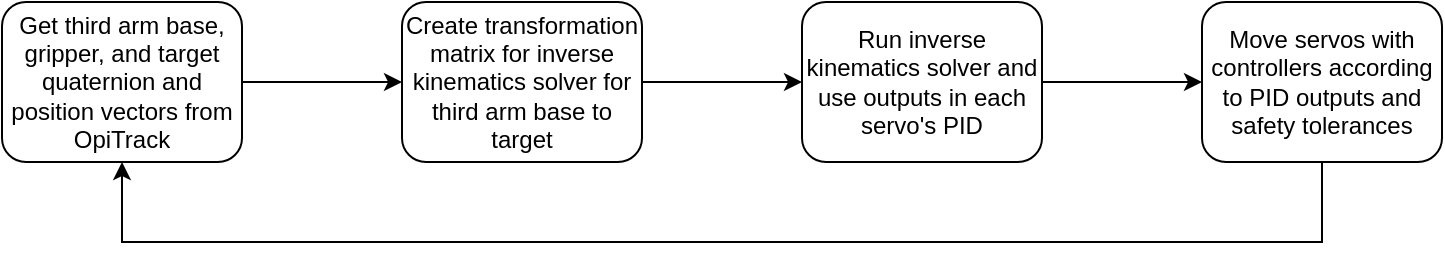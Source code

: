 <mxfile version="15.6.8" type="device"><diagram id="sUuiklYADXUcbceMPDcu" name="Page-1"><mxGraphModel dx="1038" dy="547" grid="1" gridSize="10" guides="1" tooltips="1" connect="1" arrows="1" fold="1" page="1" pageScale="1" pageWidth="850" pageHeight="1100" math="0" shadow="0"><root><mxCell id="0"/><mxCell id="1" parent="0"/><mxCell id="KSjpBRF1Bp_U1UxTJ5uO-3" value="" style="edgeStyle=orthogonalEdgeStyle;rounded=0;orthogonalLoop=1;jettySize=auto;html=1;" edge="1" parent="1" source="KSjpBRF1Bp_U1UxTJ5uO-1" target="KSjpBRF1Bp_U1UxTJ5uO-2"><mxGeometry relative="1" as="geometry"/></mxCell><mxCell id="KSjpBRF1Bp_U1UxTJ5uO-1" value="Get third arm base, gripper, and target quaternion and position vectors from OpiTrack" style="rounded=1;whiteSpace=wrap;html=1;" vertex="1" parent="1"><mxGeometry x="160" y="150" width="120" height="80" as="geometry"/></mxCell><mxCell id="KSjpBRF1Bp_U1UxTJ5uO-5" value="" style="edgeStyle=orthogonalEdgeStyle;rounded=0;orthogonalLoop=1;jettySize=auto;html=1;" edge="1" parent="1" source="KSjpBRF1Bp_U1UxTJ5uO-2" target="KSjpBRF1Bp_U1UxTJ5uO-4"><mxGeometry relative="1" as="geometry"/></mxCell><mxCell id="KSjpBRF1Bp_U1UxTJ5uO-2" value="Create transformation matrix for inverse kinematics solver for third arm base to target" style="whiteSpace=wrap;html=1;rounded=1;" vertex="1" parent="1"><mxGeometry x="360" y="150" width="120" height="80" as="geometry"/></mxCell><mxCell id="KSjpBRF1Bp_U1UxTJ5uO-7" value="" style="edgeStyle=orthogonalEdgeStyle;rounded=0;orthogonalLoop=1;jettySize=auto;html=1;" edge="1" parent="1" source="KSjpBRF1Bp_U1UxTJ5uO-4" target="KSjpBRF1Bp_U1UxTJ5uO-6"><mxGeometry relative="1" as="geometry"/></mxCell><mxCell id="KSjpBRF1Bp_U1UxTJ5uO-4" value="Run inverse kinematics solver and use outputs in each servo's PID" style="whiteSpace=wrap;html=1;rounded=1;" vertex="1" parent="1"><mxGeometry x="560" y="150" width="120" height="80" as="geometry"/></mxCell><mxCell id="KSjpBRF1Bp_U1UxTJ5uO-8" style="edgeStyle=orthogonalEdgeStyle;rounded=0;orthogonalLoop=1;jettySize=auto;html=1;entryX=0.5;entryY=1;entryDx=0;entryDy=0;" edge="1" parent="1" source="KSjpBRF1Bp_U1UxTJ5uO-6" target="KSjpBRF1Bp_U1UxTJ5uO-1"><mxGeometry relative="1" as="geometry"><Array as="points"><mxPoint x="820" y="270"/><mxPoint x="220" y="270"/></Array></mxGeometry></mxCell><mxCell id="KSjpBRF1Bp_U1UxTJ5uO-6" value="Move servos with controllers according to PID outputs and safety tolerances" style="whiteSpace=wrap;html=1;rounded=1;" vertex="1" parent="1"><mxGeometry x="760" y="150" width="120" height="80" as="geometry"/></mxCell></root></mxGraphModel></diagram></mxfile>